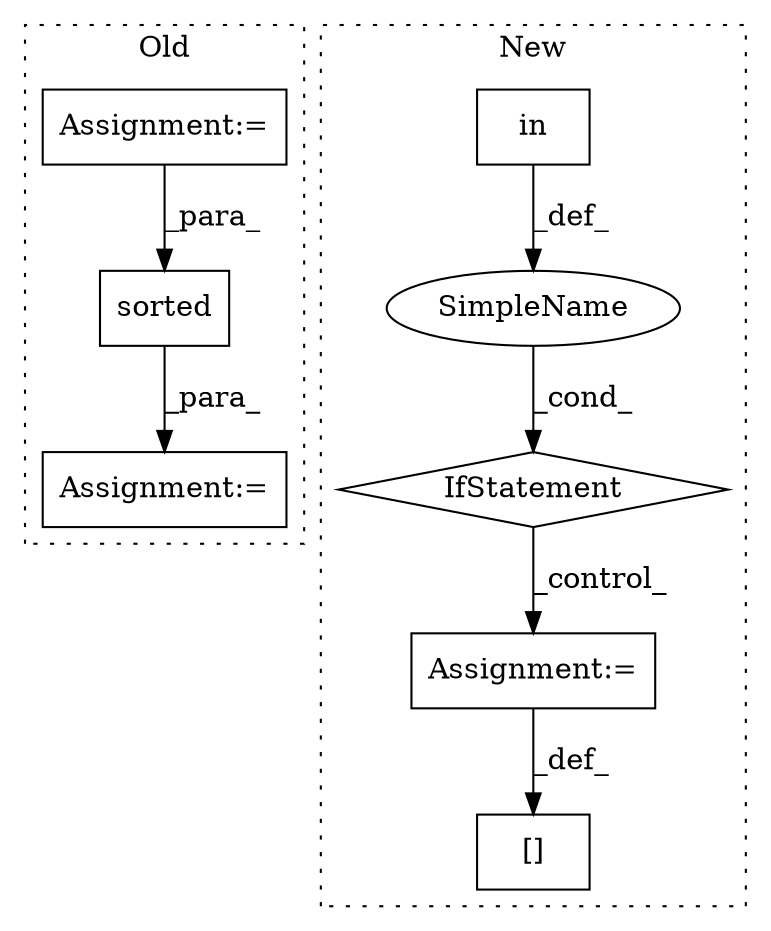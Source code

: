 digraph G {
subgraph cluster0 {
1 [label="sorted" a="32" s="3323,3574" l="18,-5" shape="box"];
4 [label="Assignment:=" a="7" s="3322" l="1" shape="box"];
5 [label="Assignment:=" a="7" s="3402" l="164" shape="box"];
label = "Old";
style="dotted";
}
subgraph cluster1 {
2 [label="in" a="105" s="3750" l="54" shape="box"];
3 [label="IfStatement" a="25" s="3740,3804" l="10,3" shape="diamond"];
6 [label="Assignment:=" a="7" s="3859" l="1" shape="box"];
7 [label="[]" a="2" s="3817,3858" l="35,1" shape="box"];
8 [label="SimpleName" a="42" s="" l="" shape="ellipse"];
label = "New";
style="dotted";
}
1 -> 4 [label="_para_"];
2 -> 8 [label="_def_"];
3 -> 6 [label="_control_"];
5 -> 1 [label="_para_"];
6 -> 7 [label="_def_"];
8 -> 3 [label="_cond_"];
}